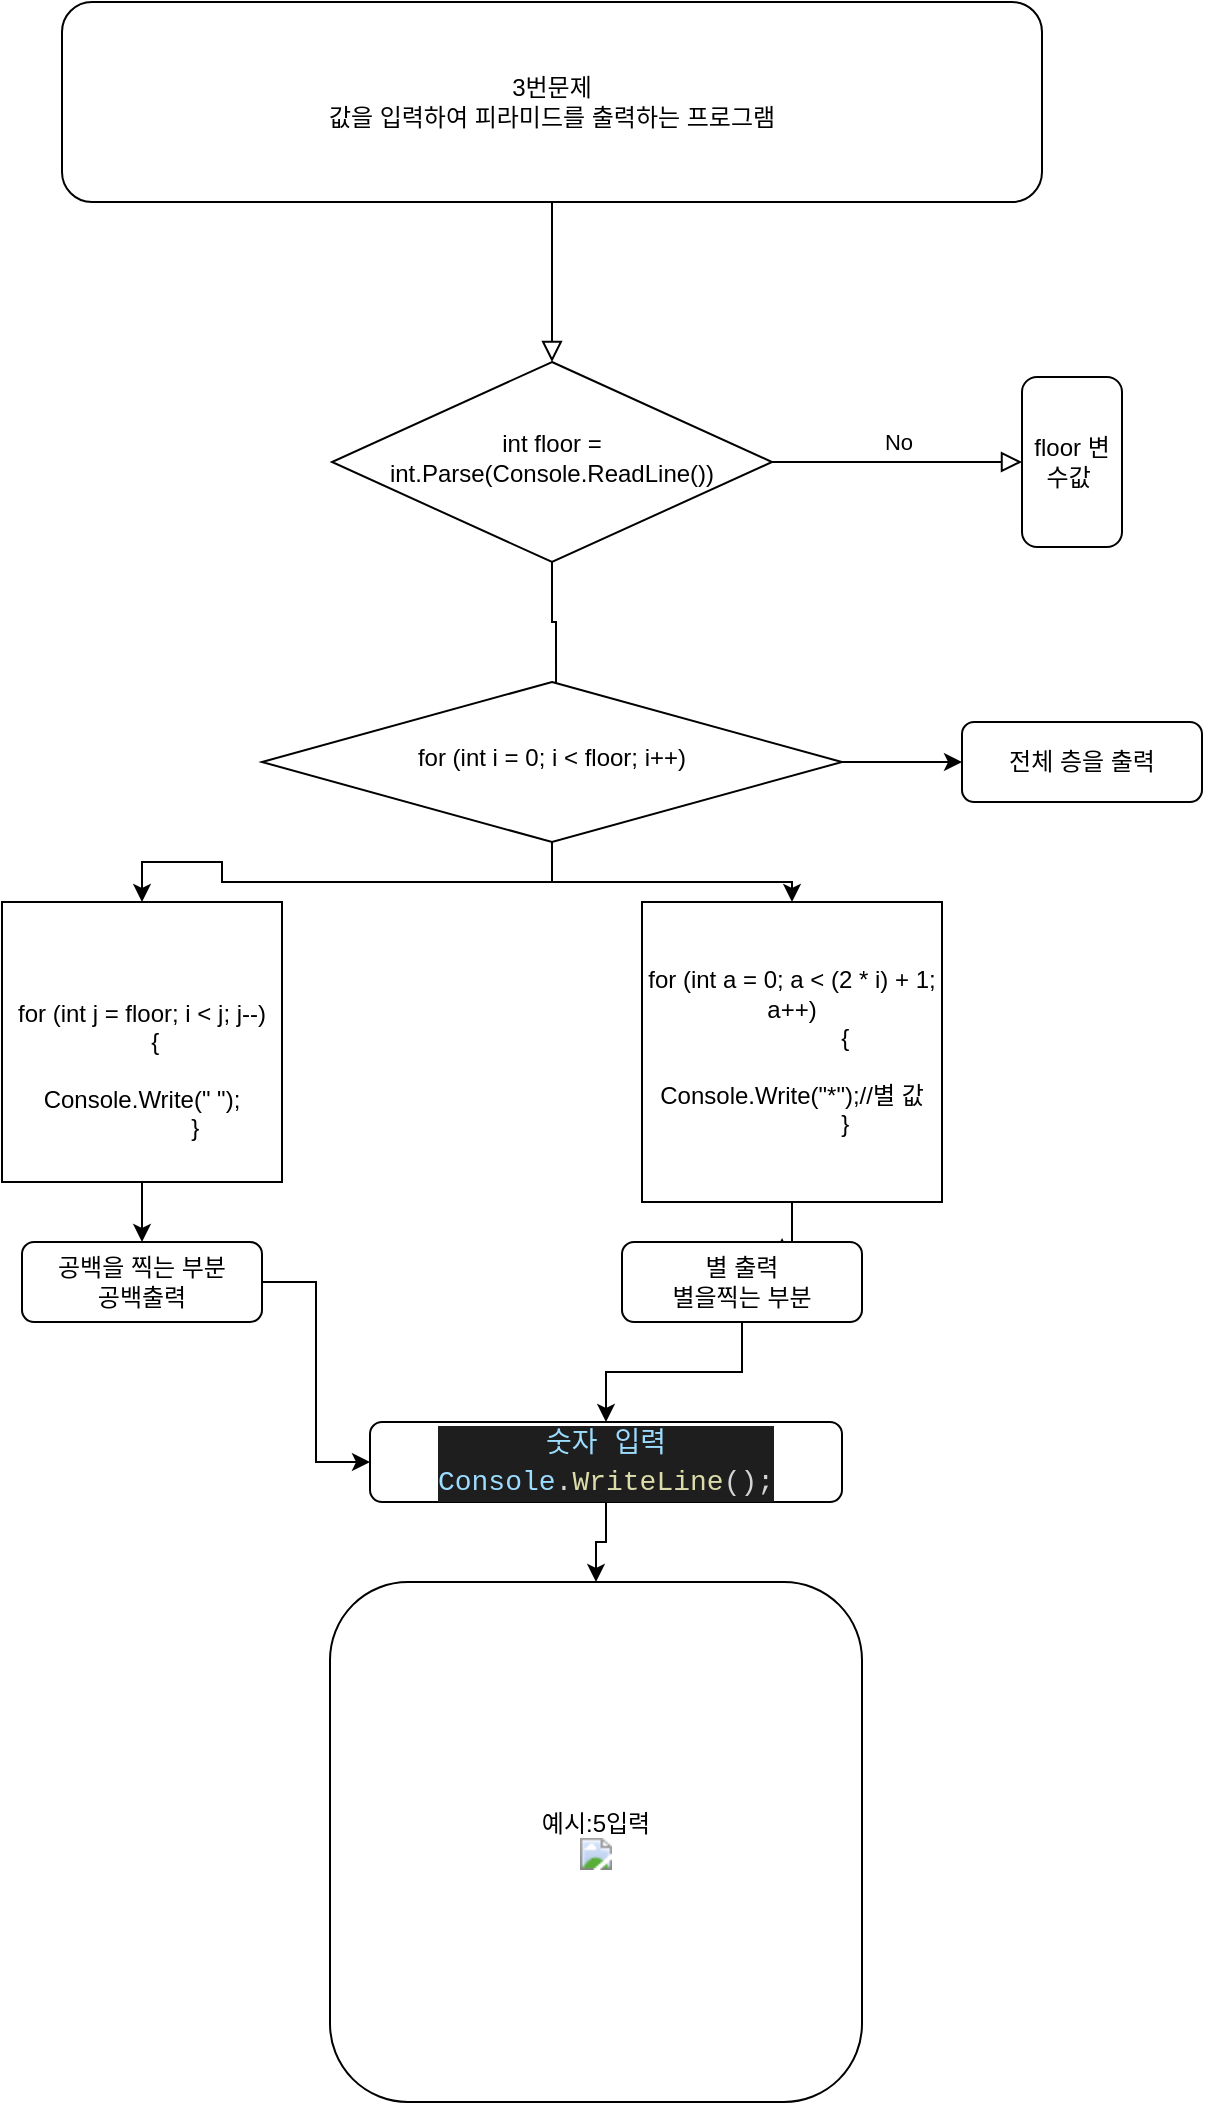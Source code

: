 <mxfile version="14.1.1" type="github">
  <diagram id="C5RBs43oDa-KdzZeNtuy" name="Page-1">
    <mxGraphModel dx="1422" dy="762" grid="1" gridSize="10" guides="1" tooltips="1" connect="1" arrows="1" fold="1" page="1" pageScale="1" pageWidth="827" pageHeight="1169" math="0" shadow="0">
      <root>
        <mxCell id="WIyWlLk6GJQsqaUBKTNV-0" />
        <mxCell id="WIyWlLk6GJQsqaUBKTNV-1" parent="WIyWlLk6GJQsqaUBKTNV-0" />
        <mxCell id="WIyWlLk6GJQsqaUBKTNV-2" value="" style="rounded=0;html=1;jettySize=auto;orthogonalLoop=1;fontSize=11;endArrow=block;endFill=0;endSize=8;strokeWidth=1;shadow=0;labelBackgroundColor=none;edgeStyle=orthogonalEdgeStyle;" parent="WIyWlLk6GJQsqaUBKTNV-1" source="WIyWlLk6GJQsqaUBKTNV-3" target="WIyWlLk6GJQsqaUBKTNV-6" edge="1">
          <mxGeometry relative="1" as="geometry" />
        </mxCell>
        <mxCell id="WIyWlLk6GJQsqaUBKTNV-3" value="3번문제&lt;br&gt;값을 입력하여 피라미드를 출력하는 프로그램" style="rounded=1;whiteSpace=wrap;html=1;fontSize=12;glass=0;strokeWidth=1;shadow=0;" parent="WIyWlLk6GJQsqaUBKTNV-1" vertex="1">
          <mxGeometry x="160" y="20" width="490" height="100" as="geometry" />
        </mxCell>
        <mxCell id="WIyWlLk6GJQsqaUBKTNV-5" value="No" style="edgeStyle=orthogonalEdgeStyle;rounded=0;html=1;jettySize=auto;orthogonalLoop=1;fontSize=11;endArrow=block;endFill=0;endSize=8;strokeWidth=1;shadow=0;labelBackgroundColor=none;" parent="WIyWlLk6GJQsqaUBKTNV-1" source="WIyWlLk6GJQsqaUBKTNV-6" target="WIyWlLk6GJQsqaUBKTNV-7" edge="1">
          <mxGeometry y="10" relative="1" as="geometry">
            <mxPoint as="offset" />
          </mxGeometry>
        </mxCell>
        <mxCell id="jAGk4gN8B5cu4NuQFmd9-3" style="edgeStyle=orthogonalEdgeStyle;rounded=0;orthogonalLoop=1;jettySize=auto;html=1;entryX=0.507;entryY=0.25;entryDx=0;entryDy=0;entryPerimeter=0;" edge="1" parent="WIyWlLk6GJQsqaUBKTNV-1" source="WIyWlLk6GJQsqaUBKTNV-6" target="jAGk4gN8B5cu4NuQFmd9-2">
          <mxGeometry relative="1" as="geometry" />
        </mxCell>
        <mxCell id="WIyWlLk6GJQsqaUBKTNV-6" value="&lt;span style=&quot;font-family: , &amp;#34;dotum&amp;#34; , &amp;#34;helvetica&amp;#34; , &amp;#34;apple sd gothic neo&amp;#34; , sans-serif&quot;&gt;int floor = int.Parse(Console.ReadLine())&lt;/span&gt;" style="rhombus;whiteSpace=wrap;html=1;shadow=0;fontFamily=Helvetica;fontSize=12;align=center;strokeWidth=1;spacing=6;spacingTop=-4;" parent="WIyWlLk6GJQsqaUBKTNV-1" vertex="1">
          <mxGeometry x="295" y="200" width="220" height="100" as="geometry" />
        </mxCell>
        <mxCell id="WIyWlLk6GJQsqaUBKTNV-7" value="floor 변수값&amp;nbsp;" style="rounded=1;whiteSpace=wrap;html=1;fontSize=12;glass=0;strokeWidth=1;shadow=0;" parent="WIyWlLk6GJQsqaUBKTNV-1" vertex="1">
          <mxGeometry x="640" y="207.5" width="50" height="85" as="geometry" />
        </mxCell>
        <mxCell id="WIyWlLk6GJQsqaUBKTNV-12" value="전체 층을 출력" style="rounded=1;whiteSpace=wrap;html=1;fontSize=12;glass=0;strokeWidth=1;shadow=0;" parent="WIyWlLk6GJQsqaUBKTNV-1" vertex="1">
          <mxGeometry x="610" y="380" width="120" height="40" as="geometry" />
        </mxCell>
        <mxCell id="jAGk4gN8B5cu4NuQFmd9-1" style="edgeStyle=orthogonalEdgeStyle;rounded=0;orthogonalLoop=1;jettySize=auto;html=1;exitX=0.5;exitY=1;exitDx=0;exitDy=0;" edge="1" parent="WIyWlLk6GJQsqaUBKTNV-1" source="WIyWlLk6GJQsqaUBKTNV-6" target="WIyWlLk6GJQsqaUBKTNV-6">
          <mxGeometry relative="1" as="geometry" />
        </mxCell>
        <mxCell id="jAGk4gN8B5cu4NuQFmd9-4" style="edgeStyle=orthogonalEdgeStyle;rounded=0;orthogonalLoop=1;jettySize=auto;html=1;entryX=0;entryY=0.5;entryDx=0;entryDy=0;" edge="1" parent="WIyWlLk6GJQsqaUBKTNV-1" source="jAGk4gN8B5cu4NuQFmd9-2" target="WIyWlLk6GJQsqaUBKTNV-12">
          <mxGeometry relative="1" as="geometry" />
        </mxCell>
        <mxCell id="jAGk4gN8B5cu4NuQFmd9-6" style="edgeStyle=orthogonalEdgeStyle;rounded=0;orthogonalLoop=1;jettySize=auto;html=1;" edge="1" parent="WIyWlLk6GJQsqaUBKTNV-1" source="jAGk4gN8B5cu4NuQFmd9-2" target="jAGk4gN8B5cu4NuQFmd9-8">
          <mxGeometry relative="1" as="geometry">
            <mxPoint x="220" y="475" as="targetPoint" />
          </mxGeometry>
        </mxCell>
        <mxCell id="jAGk4gN8B5cu4NuQFmd9-10" style="edgeStyle=orthogonalEdgeStyle;rounded=0;orthogonalLoop=1;jettySize=auto;html=1;" edge="1" parent="WIyWlLk6GJQsqaUBKTNV-1" source="jAGk4gN8B5cu4NuQFmd9-2" target="jAGk4gN8B5cu4NuQFmd9-9">
          <mxGeometry relative="1" as="geometry" />
        </mxCell>
        <mxCell id="jAGk4gN8B5cu4NuQFmd9-2" value="&lt;span style=&quot;font-family: , &amp;#34;dotum&amp;#34; , &amp;#34;helvetica&amp;#34; , &amp;#34;apple sd gothic neo&amp;#34; , sans-serif&quot;&gt;for (int i = 0; i &amp;lt; floor; i++)&lt;/span&gt;" style="rhombus;whiteSpace=wrap;html=1;shadow=0;fontFamily=Helvetica;fontSize=12;align=center;strokeWidth=1;spacing=6;spacingTop=-4;" vertex="1" parent="WIyWlLk6GJQsqaUBKTNV-1">
          <mxGeometry x="260" y="360" width="290" height="80" as="geometry" />
        </mxCell>
        <mxCell id="jAGk4gN8B5cu4NuQFmd9-13" style="edgeStyle=orthogonalEdgeStyle;rounded=0;orthogonalLoop=1;jettySize=auto;html=1;entryX=0.5;entryY=0;entryDx=0;entryDy=0;" edge="1" parent="WIyWlLk6GJQsqaUBKTNV-1" source="jAGk4gN8B5cu4NuQFmd9-8" target="jAGk4gN8B5cu4NuQFmd9-11">
          <mxGeometry relative="1" as="geometry" />
        </mxCell>
        <mxCell id="jAGk4gN8B5cu4NuQFmd9-8" value="&lt;br&gt;&lt;br&gt;&lt;span style=&quot;color: rgb(0 , 0 , 0) ; font-size: 12px ; font-style: normal ; font-weight: 400 ; letter-spacing: normal ; text-indent: 0px ; text-transform: none ; word-spacing: 0px ; display: inline ; float: none&quot;&gt;for (int j = floor; i &amp;lt; j; j--)&lt;/span&gt;&lt;br style=&quot;color: rgb(0 , 0 , 0) ; font-size: 12px ; font-style: normal ; font-weight: 400 ; letter-spacing: normal ; text-indent: 0px ; text-transform: none ; word-spacing: 0px&quot;&gt;&lt;span style=&quot;color: rgb(0 , 0 , 0) ; font-size: 12px ; font-style: normal ; font-weight: 400 ; letter-spacing: normal ; text-indent: 0px ; text-transform: none ; word-spacing: 0px ; display: inline ; float: none&quot;&gt;&amp;nbsp; &amp;nbsp; {&lt;/span&gt;&lt;br style=&quot;color: rgb(0 , 0 , 0) ; font-size: 12px ; font-style: normal ; font-weight: 400 ; letter-spacing: normal ; text-indent: 0px ; text-transform: none ; word-spacing: 0px&quot;&gt;&lt;span style=&quot;color: rgb(0 , 0 , 0) ; font-size: 12px ; font-style: normal ; font-weight: 400 ; letter-spacing: normal ; text-indent: 0px ; text-transform: none ; word-spacing: 0px ; display: inline ; float: none&quot;&gt;&amp;nbsp;&amp;nbsp;&amp;nbsp;&amp;nbsp;&amp;nbsp;&amp;nbsp;&amp;nbsp;&amp;nbsp;&amp;nbsp;&amp;nbsp;&amp;nbsp;&amp;nbsp;&amp;nbsp;&amp;nbsp;&amp;nbsp;&amp;nbsp;&amp;nbsp;&amp;nbsp;&amp;nbsp; Console.Write(&quot; &quot;);&lt;/span&gt;&lt;br style=&quot;color: rgb(0 , 0 , 0) ; font-size: 12px ; font-style: normal ; font-weight: 400 ; letter-spacing: normal ; text-indent: 0px ; text-transform: none ; word-spacing: 0px&quot;&gt;&lt;span style=&quot;color: rgb(0 , 0 , 0) ; font-size: 12px ; font-style: normal ; font-weight: 400 ; letter-spacing: normal ; text-indent: 0px ; text-transform: none ; word-spacing: 0px ; display: inline ; float: none&quot;&gt;&amp;nbsp;&amp;nbsp;&amp;nbsp;&amp;nbsp;&amp;nbsp;&amp;nbsp;&amp;nbsp;&amp;nbsp;&amp;nbsp;&amp;nbsp;&amp;nbsp;&amp;nbsp;&amp;nbsp;&amp;nbsp;&amp;nbsp; }&lt;/span&gt;&lt;br&gt;" style="whiteSpace=wrap;html=1;aspect=fixed;" vertex="1" parent="WIyWlLk6GJQsqaUBKTNV-1">
          <mxGeometry x="130" y="470" width="140" height="140" as="geometry" />
        </mxCell>
        <mxCell id="jAGk4gN8B5cu4NuQFmd9-14" style="edgeStyle=orthogonalEdgeStyle;rounded=0;orthogonalLoop=1;jettySize=auto;html=1;entryX=0.667;entryY=-0.05;entryDx=0;entryDy=0;entryPerimeter=0;" edge="1" parent="WIyWlLk6GJQsqaUBKTNV-1" source="jAGk4gN8B5cu4NuQFmd9-9" target="jAGk4gN8B5cu4NuQFmd9-12">
          <mxGeometry relative="1" as="geometry" />
        </mxCell>
        <mxCell id="jAGk4gN8B5cu4NuQFmd9-9" value="&lt;p style=&quot;margin: 0px ; padding: 0px ; font-family: , &amp;#34;dotum&amp;#34; , &amp;#34;helvetica&amp;#34; , &amp;#34;apple sd gothic neo&amp;#34; , sans-serif&quot;&gt;for (int a = 0; a &amp;lt; (2 * i) + 1; a++)&lt;br&gt;&amp;nbsp;&amp;nbsp;&amp;nbsp;&amp;nbsp;&amp;nbsp;&amp;nbsp;&amp;nbsp;&amp;nbsp;&amp;nbsp;&amp;nbsp;&amp;nbsp;&amp;nbsp;&amp;nbsp;&amp;nbsp;&amp;nbsp; {&lt;br&gt;&amp;nbsp;&amp;nbsp;&amp;nbsp;&amp;nbsp;&amp;nbsp;&amp;nbsp;&amp;nbsp;&amp;nbsp;&amp;nbsp;&amp;nbsp;&amp;nbsp;&amp;nbsp;&amp;nbsp;&amp;nbsp;&amp;nbsp;&amp;nbsp;&amp;nbsp;&amp;nbsp;&amp;nbsp; Console.Write(&quot;*&quot;);//별 값&lt;/p&gt;&lt;p style=&quot;margin: 0px ; padding: 0px ; font-family: , &amp;#34;dotum&amp;#34; , &amp;#34;helvetica&amp;#34; , &amp;#34;apple sd gothic neo&amp;#34; , sans-serif&quot;&gt;&amp;nbsp;&amp;nbsp;&amp;nbsp;&amp;nbsp;&amp;nbsp;&amp;nbsp;&amp;nbsp;&amp;nbsp;&amp;nbsp;&amp;nbsp;&amp;nbsp;&amp;nbsp;&amp;nbsp;&amp;nbsp;&amp;nbsp; }&lt;/p&gt;" style="whiteSpace=wrap;html=1;aspect=fixed;" vertex="1" parent="WIyWlLk6GJQsqaUBKTNV-1">
          <mxGeometry x="450" y="470" width="150" height="150" as="geometry" />
        </mxCell>
        <mxCell id="jAGk4gN8B5cu4NuQFmd9-16" style="edgeStyle=orthogonalEdgeStyle;rounded=0;orthogonalLoop=1;jettySize=auto;html=1;entryX=0;entryY=0.5;entryDx=0;entryDy=0;" edge="1" parent="WIyWlLk6GJQsqaUBKTNV-1" source="jAGk4gN8B5cu4NuQFmd9-11" target="jAGk4gN8B5cu4NuQFmd9-15">
          <mxGeometry relative="1" as="geometry" />
        </mxCell>
        <mxCell id="jAGk4gN8B5cu4NuQFmd9-11" value="공백을 찍는 부분&lt;br&gt;공백출력" style="rounded=1;whiteSpace=wrap;html=1;fontSize=12;glass=0;strokeWidth=1;shadow=0;" vertex="1" parent="WIyWlLk6GJQsqaUBKTNV-1">
          <mxGeometry x="140" y="640" width="120" height="40" as="geometry" />
        </mxCell>
        <mxCell id="jAGk4gN8B5cu4NuQFmd9-17" style="edgeStyle=orthogonalEdgeStyle;rounded=0;orthogonalLoop=1;jettySize=auto;html=1;" edge="1" parent="WIyWlLk6GJQsqaUBKTNV-1" source="jAGk4gN8B5cu4NuQFmd9-12" target="jAGk4gN8B5cu4NuQFmd9-15">
          <mxGeometry relative="1" as="geometry" />
        </mxCell>
        <mxCell id="jAGk4gN8B5cu4NuQFmd9-12" value="별 출력&lt;br&gt;별을찍는 부분" style="rounded=1;whiteSpace=wrap;html=1;fontSize=12;glass=0;strokeWidth=1;shadow=0;" vertex="1" parent="WIyWlLk6GJQsqaUBKTNV-1">
          <mxGeometry x="440" y="640" width="120" height="40" as="geometry" />
        </mxCell>
        <mxCell id="jAGk4gN8B5cu4NuQFmd9-19" style="edgeStyle=orthogonalEdgeStyle;rounded=0;orthogonalLoop=1;jettySize=auto;html=1;exitX=0.5;exitY=1;exitDx=0;exitDy=0;" edge="1" parent="WIyWlLk6GJQsqaUBKTNV-1" source="jAGk4gN8B5cu4NuQFmd9-15" target="jAGk4gN8B5cu4NuQFmd9-18">
          <mxGeometry relative="1" as="geometry" />
        </mxCell>
        <mxCell id="jAGk4gN8B5cu4NuQFmd9-15" value="&lt;div style=&quot;background-color: rgb(30 , 30 , 30) ; font-family: &amp;#34;consolas&amp;#34; , &amp;#34;courier new&amp;#34; , monospace ; font-size: 14px ; line-height: 19px&quot;&gt;&lt;font color=&quot;#9cdcfe&quot;&gt;숫자 입력&lt;/font&gt;&lt;/div&gt;&lt;div style=&quot;color: rgb(212 , 212 , 212) ; background-color: rgb(30 , 30 , 30) ; font-family: &amp;#34;consolas&amp;#34; , &amp;#34;courier new&amp;#34; , monospace ; font-size: 14px ; line-height: 19px&quot;&gt;&lt;span style=&quot;color: #9cdcfe&quot;&gt;Console&lt;/span&gt;.&lt;span style=&quot;color: #dcdcaa&quot;&gt;WriteLine&lt;/span&gt;();&lt;/div&gt;" style="rounded=1;whiteSpace=wrap;html=1;fontSize=12;glass=0;strokeWidth=1;shadow=0;" vertex="1" parent="WIyWlLk6GJQsqaUBKTNV-1">
          <mxGeometry x="314" y="730" width="236" height="40" as="geometry" />
        </mxCell>
        <mxCell id="jAGk4gN8B5cu4NuQFmd9-18" value="예시:5입력&lt;br&gt;&lt;img src=&quot;https://blogfiles.pstatic.net/MjAyMDA2MTJfMjUz/MDAxNTkxOTAzMjgzNTMy.-T-UnAG_CLNx_cYCGQZ1XwY7sRrvqZOB7HMZYPMwUxsg.fj0EsRDAFoba4mDh1JdVgNNZ2IpdOIanjcksATwO1eIg.PNG.wnsghks1017/%EC%B6%9C%EB%A0%A5_%EB%A7%88%EC%A7%80%EB%A7%89.png&quot;&gt;" style="rounded=1;whiteSpace=wrap;html=1;fontSize=12;glass=0;strokeWidth=1;shadow=0;" vertex="1" parent="WIyWlLk6GJQsqaUBKTNV-1">
          <mxGeometry x="294" y="810" width="266" height="260" as="geometry" />
        </mxCell>
      </root>
    </mxGraphModel>
  </diagram>
</mxfile>

